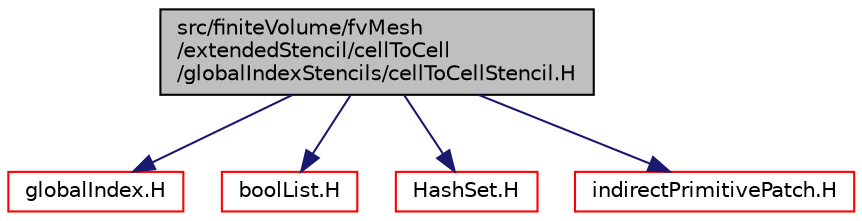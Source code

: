 digraph "src/finiteVolume/fvMesh/extendedStencil/cellToCell/globalIndexStencils/cellToCellStencil.H"
{
  bgcolor="transparent";
  edge [fontname="Helvetica",fontsize="10",labelfontname="Helvetica",labelfontsize="10"];
  node [fontname="Helvetica",fontsize="10",shape=record];
  Node0 [label="src/finiteVolume/fvMesh\l/extendedStencil/cellToCell\l/globalIndexStencils/cellToCellStencil.H",height=0.2,width=0.4,color="black", fillcolor="grey75", style="filled", fontcolor="black"];
  Node0 -> Node1 [color="midnightblue",fontsize="10",style="solid",fontname="Helvetica"];
  Node1 [label="globalIndex.H",height=0.2,width=0.4,color="red",URL="$a12281.html"];
  Node0 -> Node85 [color="midnightblue",fontsize="10",style="solid",fontname="Helvetica"];
  Node85 [label="boolList.H",height=0.2,width=0.4,color="red",URL="$a12920.html"];
  Node0 -> Node86 [color="midnightblue",fontsize="10",style="solid",fontname="Helvetica"];
  Node86 [label="HashSet.H",height=0.2,width=0.4,color="red",URL="$a09173.html"];
  Node0 -> Node88 [color="midnightblue",fontsize="10",style="solid",fontname="Helvetica"];
  Node88 [label="indirectPrimitivePatch.H",height=0.2,width=0.4,color="red",URL="$a12755.html"];
}
